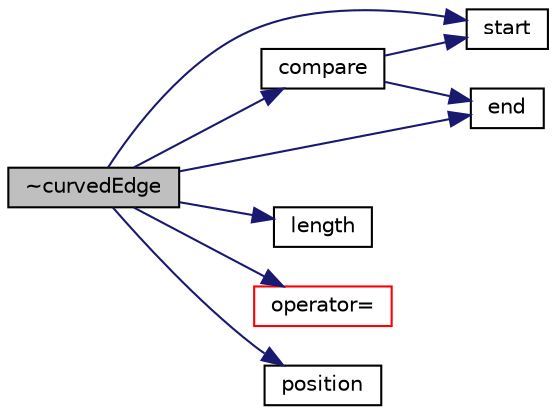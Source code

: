 digraph "~curvedEdge"
{
  bgcolor="transparent";
  edge [fontname="Helvetica",fontsize="10",labelfontname="Helvetica",labelfontsize="10"];
  node [fontname="Helvetica",fontsize="10",shape=record];
  rankdir="LR";
  Node1 [label="~curvedEdge",height=0.2,width=0.4,color="black", fillcolor="grey75", style="filled", fontcolor="black"];
  Node1 -> Node2 [color="midnightblue",fontsize="10",style="solid",fontname="Helvetica"];
  Node2 [label="compare",height=0.2,width=0.4,color="black",URL="$a00448.html#a5b747fb686c512962b79efb1609733de",tooltip="Compare the given start and end points with this curve. "];
  Node2 -> Node3 [color="midnightblue",fontsize="10",style="solid",fontname="Helvetica"];
  Node3 [label="start",height=0.2,width=0.4,color="black",URL="$a00448.html#a96b607a9a9baa575783b4af443ef613f",tooltip="Return label of start point. "];
  Node2 -> Node4 [color="midnightblue",fontsize="10",style="solid",fontname="Helvetica"];
  Node4 [label="end",height=0.2,width=0.4,color="black",URL="$a00448.html#a8ed0e876210c2c116b5694307a830518",tooltip="Return label of end point. "];
  Node1 -> Node4 [color="midnightblue",fontsize="10",style="solid",fontname="Helvetica"];
  Node1 -> Node5 [color="midnightblue",fontsize="10",style="solid",fontname="Helvetica"];
  Node5 [label="length",height=0.2,width=0.4,color="black",URL="$a00448.html#a0de10e756f45bde0b12fc44f080ecce7",tooltip="Return the length of the curve. "];
  Node1 -> Node6 [color="midnightblue",fontsize="10",style="solid",fontname="Helvetica"];
  Node6 [label="operator=",height=0.2,width=0.4,color="red",URL="$a00448.html#ae89a8c064c62b0b83367cfad54c35e6e"];
  Node1 -> Node7 [color="midnightblue",fontsize="10",style="solid",fontname="Helvetica"];
  Node7 [label="position",height=0.2,width=0.4,color="black",URL="$a00448.html#a284d52f98b4e123f62e83cc339d69f54",tooltip="Return the point position corresponding to the curve parameter. "];
  Node1 -> Node3 [color="midnightblue",fontsize="10",style="solid",fontname="Helvetica"];
}
